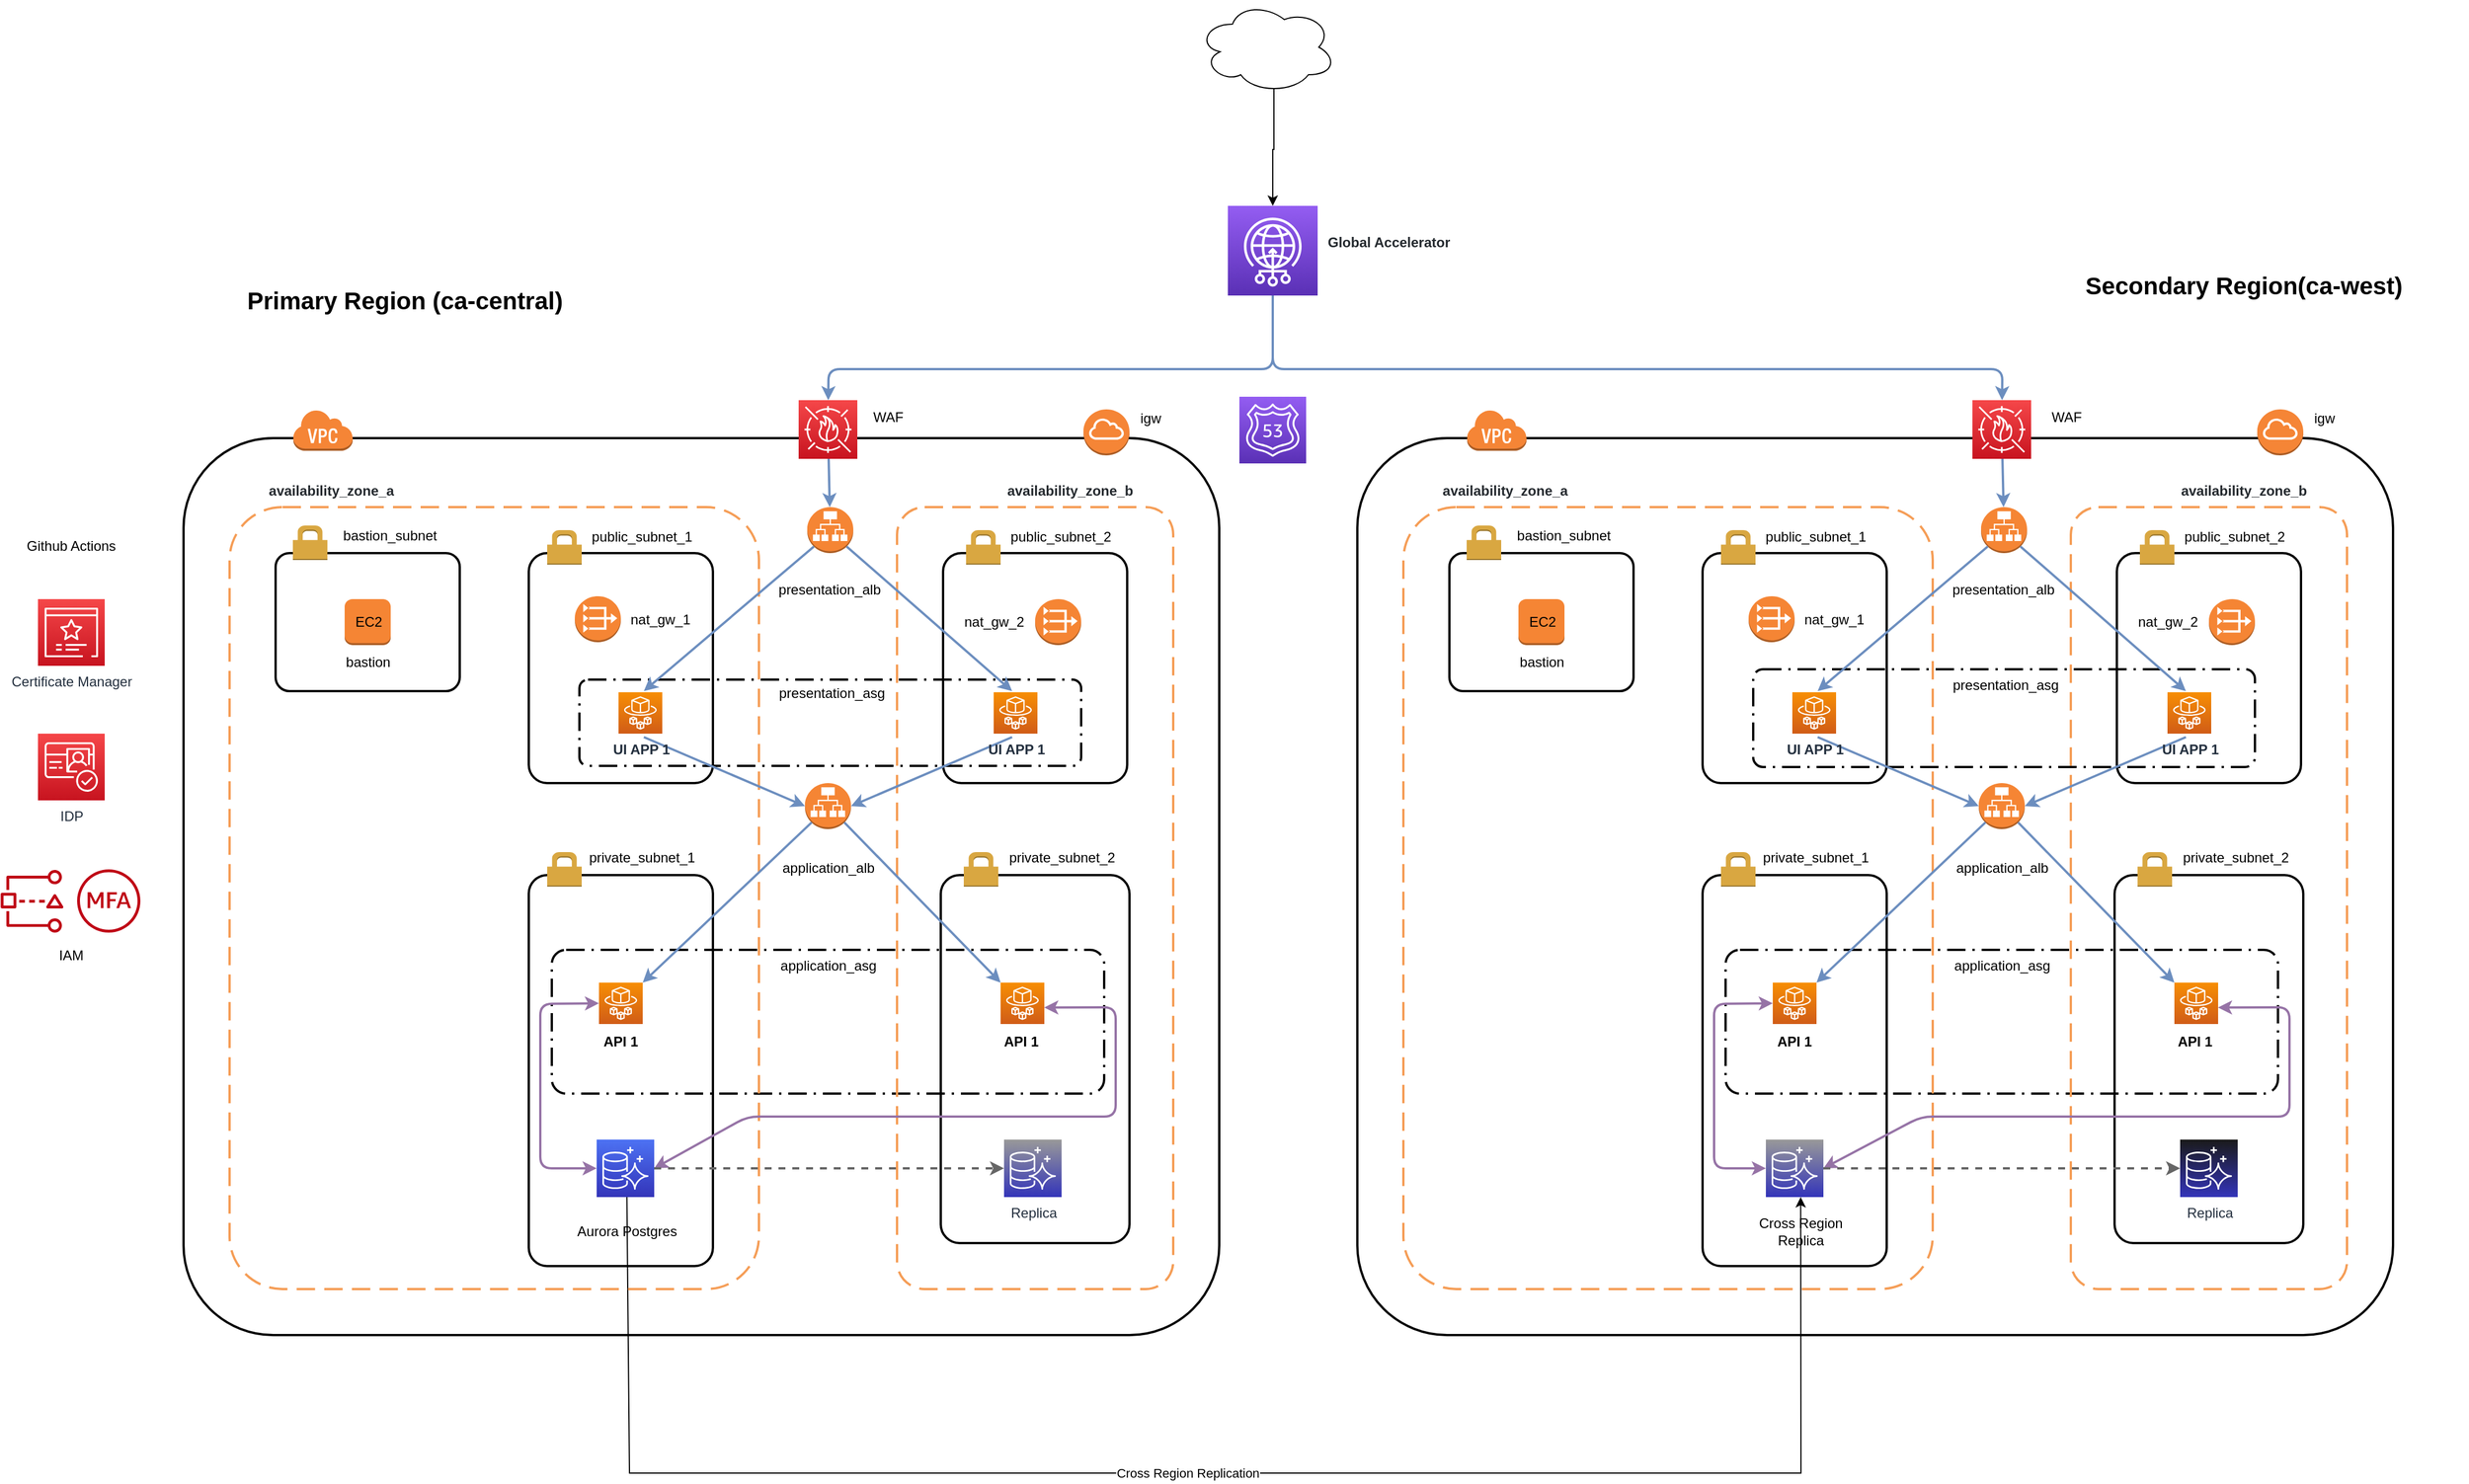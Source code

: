 <mxfile version="21.4.0" type="github">
  <diagram name="Page-1" id="gf-BKuZjwV0Vpxad8Ld4">
    <mxGraphModel dx="1078" dy="1491" grid="1" gridSize="10" guides="1" tooltips="1" connect="1" arrows="1" fold="1" page="1" pageScale="1" pageWidth="1169" pageHeight="827" math="0" shadow="0">
      <root>
        <mxCell id="0" />
        <mxCell id="1" parent="0" />
        <mxCell id="UGLuprviDHtJ66Gd5Cty-61" value="" style="endArrow=classic;html=1;rounded=0;exitX=0.5;exitY=1;exitDx=0;exitDy=0;entryX=0.5;entryY=1;entryDx=0;entryDy=0;entryPerimeter=0;exitPerimeter=0;" parent="1" edge="1">
          <mxGeometry width="50" height="50" relative="1" as="geometry">
            <mxPoint x="677.75" y="1000" as="sourcePoint" />
            <mxPoint x="1697.75" y="1000" as="targetPoint" />
            <Array as="points">
              <mxPoint x="680" y="1240" />
              <mxPoint x="1698" y="1240" />
            </Array>
          </mxGeometry>
        </mxCell>
        <mxCell id="UGLuprviDHtJ66Gd5Cty-63" value="Cross Region Replication" style="edgeLabel;html=1;align=center;verticalAlign=middle;resizable=0;points=[];" parent="UGLuprviDHtJ66Gd5Cty-61" vertex="1" connectable="0">
          <mxGeometry x="-0.032" relative="1" as="geometry">
            <mxPoint as="offset" />
          </mxGeometry>
        </mxCell>
        <mxCell id="ibBu3tWBld4mr-qCmF8P-2" value="" style="rounded=1;arcSize=10;dashed=0;fillColor=none;gradientColor=none;strokeWidth=2;" parent="1" vertex="1">
          <mxGeometry x="292.5" y="340" width="900" height="780" as="geometry" />
        </mxCell>
        <mxCell id="ibBu3tWBld4mr-qCmF8P-3" value="" style="rounded=1;arcSize=10;dashed=1;fillColor=none;gradientColor=none;dashPattern=8 3 1 3;strokeWidth=2;" parent="1" vertex="1">
          <mxGeometry x="612.5" y="785" width="480" height="125" as="geometry" />
        </mxCell>
        <mxCell id="ibBu3tWBld4mr-qCmF8P-4" value="" style="rounded=1;arcSize=10;dashed=1;fillColor=none;gradientColor=none;dashPattern=8 3 1 3;strokeWidth=2;" parent="1" vertex="1">
          <mxGeometry x="636.5" y="550" width="436" height="75" as="geometry" />
        </mxCell>
        <mxCell id="ibBu3tWBld4mr-qCmF8P-5" value="" style="rounded=1;arcSize=10;dashed=1;strokeColor=#F59D56;fillColor=none;gradientColor=none;dashPattern=8 4;strokeWidth=2;" parent="1" vertex="1">
          <mxGeometry x="332.5" y="400" width="460" height="680" as="geometry" />
        </mxCell>
        <mxCell id="ibBu3tWBld4mr-qCmF8P-6" value="" style="rounded=1;arcSize=10;dashed=0;fillColor=none;gradientColor=none;strokeWidth=2;" parent="1" vertex="1">
          <mxGeometry x="592.5" y="440" width="160" height="200" as="geometry" />
        </mxCell>
        <mxCell id="ibBu3tWBld4mr-qCmF8P-7" value="" style="outlineConnect=0;dashed=0;verticalLabelPosition=bottom;verticalAlign=top;align=center;html=1;shape=mxgraph.aws3.internet_gateway;fillColor=#F58536;gradientColor=none;" parent="1" vertex="1">
          <mxGeometry x="1074.5" y="315" width="40" height="40" as="geometry" />
        </mxCell>
        <mxCell id="ibBu3tWBld4mr-qCmF8P-8" value="" style="outlineConnect=0;dashed=0;verticalLabelPosition=bottom;verticalAlign=top;align=center;html=1;shape=mxgraph.aws3.vpc_nat_gateway;fillColor=#F58534;gradientColor=none;" parent="1" vertex="1">
          <mxGeometry x="632.5" y="477.5" width="40" height="40" as="geometry" />
        </mxCell>
        <mxCell id="ibBu3tWBld4mr-qCmF8P-9" value="" style="dashed=0;html=1;shape=mxgraph.aws3.virtual_private_cloud;fillColor=#F58536;gradientColor=none;dashed=0;" parent="1" vertex="1">
          <mxGeometry x="387.5" y="315" width="52" height="36" as="geometry" />
        </mxCell>
        <mxCell id="ibBu3tWBld4mr-qCmF8P-10" value="" style="rounded=1;arcSize=10;dashed=1;strokeColor=#F59D56;fillColor=none;gradientColor=none;dashPattern=8 4;strokeWidth=2;" parent="1" vertex="1">
          <mxGeometry x="912.5" y="400" width="240" height="680" as="geometry" />
        </mxCell>
        <mxCell id="ibBu3tWBld4mr-qCmF8P-11" value="" style="dashed=0;html=1;shape=mxgraph.aws3.permissions;fillColor=#D9A741;gradientColor=none;dashed=0;" parent="1" vertex="1">
          <mxGeometry x="608.5" y="420" width="30" height="30" as="geometry" />
        </mxCell>
        <mxCell id="ibBu3tWBld4mr-qCmF8P-12" value="" style="rounded=1;arcSize=10;dashed=0;fillColor=none;gradientColor=none;strokeWidth=2;" parent="1" vertex="1">
          <mxGeometry x="952.5" y="440" width="160" height="200" as="geometry" />
        </mxCell>
        <mxCell id="ibBu3tWBld4mr-qCmF8P-13" value="" style="dashed=0;html=1;shape=mxgraph.aws3.permissions;fillColor=#D9A741;gradientColor=none;dashed=0;" parent="1" vertex="1">
          <mxGeometry x="972.5" y="420" width="30" height="30" as="geometry" />
        </mxCell>
        <mxCell id="ibBu3tWBld4mr-qCmF8P-14" value="" style="rounded=1;arcSize=10;dashed=0;fillColor=none;gradientColor=none;strokeWidth=2;" parent="1" vertex="1">
          <mxGeometry x="592.5" y="720" width="160" height="340" as="geometry" />
        </mxCell>
        <mxCell id="ibBu3tWBld4mr-qCmF8P-15" value="" style="dashed=0;html=1;shape=mxgraph.aws3.permissions;fillColor=#D9A741;gradientColor=none;dashed=0;" parent="1" vertex="1">
          <mxGeometry x="608.5" y="700" width="30" height="30" as="geometry" />
        </mxCell>
        <mxCell id="ibBu3tWBld4mr-qCmF8P-16" value="" style="rounded=1;arcSize=10;dashed=0;fillColor=none;gradientColor=none;strokeWidth=2;" parent="1" vertex="1">
          <mxGeometry x="950.5" y="720" width="164" height="320" as="geometry" />
        </mxCell>
        <mxCell id="ibBu3tWBld4mr-qCmF8P-17" value="" style="dashed=0;html=1;shape=mxgraph.aws3.permissions;fillColor=#D9A741;gradientColor=none;dashed=0;" parent="1" vertex="1">
          <mxGeometry x="970.5" y="700" width="30" height="30" as="geometry" />
        </mxCell>
        <mxCell id="ibBu3tWBld4mr-qCmF8P-18" value="" style="outlineConnect=0;dashed=0;verticalLabelPosition=bottom;verticalAlign=top;align=center;html=1;shape=mxgraph.aws3.vpc_nat_gateway;fillColor=#F58534;gradientColor=none;" parent="1" vertex="1">
          <mxGeometry x="1032.5" y="480" width="40" height="40" as="geometry" />
        </mxCell>
        <mxCell id="ibBu3tWBld4mr-qCmF8P-21" value="" style="outlineConnect=0;dashed=0;verticalLabelPosition=bottom;verticalAlign=top;align=center;html=1;shape=mxgraph.aws3.application_load_balancer;fillColor=#F58534;gradientColor=none;" parent="1" vertex="1">
          <mxGeometry x="834.5" y="400" width="40" height="40" as="geometry" />
        </mxCell>
        <mxCell id="ibBu3tWBld4mr-qCmF8P-22" value="" style="outlineConnect=0;dashed=0;verticalLabelPosition=bottom;verticalAlign=top;align=center;html=1;shape=mxgraph.aws3.application_load_balancer;fillColor=#F58534;gradientColor=none;" parent="1" vertex="1">
          <mxGeometry x="832.5" y="640" width="40" height="40" as="geometry" />
        </mxCell>
        <mxCell id="ibBu3tWBld4mr-qCmF8P-23" value="" style="endArrow=classic;html=1;exitX=0.145;exitY=0.855;exitDx=0;exitDy=0;exitPerimeter=0;entryX=0.5;entryY=0;entryDx=0;entryDy=0;entryPerimeter=0;strokeWidth=2;fillColor=#dae8fc;strokeColor=#6c8ebf;" parent="1" source="ibBu3tWBld4mr-qCmF8P-21" edge="1">
          <mxGeometry width="50" height="50" relative="1" as="geometry">
            <mxPoint x="832.5" y="500" as="sourcePoint" />
            <mxPoint x="692.5" y="560" as="targetPoint" />
          </mxGeometry>
        </mxCell>
        <mxCell id="ibBu3tWBld4mr-qCmF8P-24" value="" style="endArrow=classic;html=1;exitX=0.855;exitY=0.855;exitDx=0;exitDy=0;exitPerimeter=0;entryX=0.5;entryY=0;entryDx=0;entryDy=0;entryPerimeter=0;strokeWidth=2;fillColor=#dae8fc;strokeColor=#6c8ebf;" parent="1" source="ibBu3tWBld4mr-qCmF8P-21" edge="1">
          <mxGeometry width="50" height="50" relative="1" as="geometry">
            <mxPoint x="822.5" y="530" as="sourcePoint" />
            <mxPoint x="1012.5" y="560" as="targetPoint" />
          </mxGeometry>
        </mxCell>
        <mxCell id="ibBu3tWBld4mr-qCmF8P-25" value="" style="endArrow=classic;html=1;exitX=0.145;exitY=0.855;exitDx=0;exitDy=0;exitPerimeter=0;entryX=1;entryY=0;entryDx=0;entryDy=0;strokeWidth=2;fillColor=#dae8fc;strokeColor=#6c8ebf;entryPerimeter=0;" parent="1" source="ibBu3tWBld4mr-qCmF8P-22" target="ibBu3tWBld4mr-qCmF8P-66" edge="1">
          <mxGeometry width="50" height="50" relative="1" as="geometry">
            <mxPoint x="522.5" y="1110" as="sourcePoint" />
            <mxPoint x="681.5" y="822" as="targetPoint" />
          </mxGeometry>
        </mxCell>
        <mxCell id="ibBu3tWBld4mr-qCmF8P-26" value="" style="endArrow=classic;html=1;exitX=0.855;exitY=0.855;exitDx=0;exitDy=0;exitPerimeter=0;entryX=0;entryY=0;entryDx=0;entryDy=0;entryPerimeter=0;strokeWidth=2;fillColor=#dae8fc;strokeColor=#6c8ebf;" parent="1" source="ibBu3tWBld4mr-qCmF8P-22" target="ibBu3tWBld4mr-qCmF8P-69" edge="1">
          <mxGeometry width="50" height="50" relative="1" as="geometry">
            <mxPoint x="822.5" y="760" as="sourcePoint" />
            <mxPoint x="1020.5" y="824.5" as="targetPoint" />
          </mxGeometry>
        </mxCell>
        <mxCell id="ibBu3tWBld4mr-qCmF8P-27" value="" style="endArrow=classic;html=1;strokeWidth=2;fillColor=#dae8fc;strokeColor=#6c8ebf;" parent="1" source="NAflZjk8BzPBNZpsXSza-2" target="ibBu3tWBld4mr-qCmF8P-21" edge="1">
          <mxGeometry width="50" height="50" relative="1" as="geometry">
            <mxPoint x="854.5" y="310" as="sourcePoint" />
            <mxPoint x="572.5" y="1060" as="targetPoint" />
          </mxGeometry>
        </mxCell>
        <mxCell id="A2ULi18Q9b9GqN2XgIJL-15" style="edgeStyle=orthogonalEdgeStyle;rounded=0;orthogonalLoop=1;jettySize=auto;html=1;exitX=0.55;exitY=0.95;exitDx=0;exitDy=0;exitPerimeter=0;entryX=0.5;entryY=0;entryDx=0;entryDy=0;entryPerimeter=0;" parent="1" source="ibBu3tWBld4mr-qCmF8P-28" target="A2ULi18Q9b9GqN2XgIJL-12" edge="1">
          <mxGeometry relative="1" as="geometry" />
        </mxCell>
        <mxCell id="ibBu3tWBld4mr-qCmF8P-28" value="" style="ellipse;shape=cloud;whiteSpace=wrap;html=1;" parent="1" vertex="1">
          <mxGeometry x="1174" y="-40" width="120" height="80" as="geometry" />
        </mxCell>
        <mxCell id="ibBu3tWBld4mr-qCmF8P-29" value="" style="endArrow=classic;html=1;strokeWidth=2;exitX=0.5;exitY=1;exitDx=0;exitDy=0;exitPerimeter=0;entryX=0;entryY=0.5;entryDx=0;entryDy=0;entryPerimeter=0;fillColor=#dae8fc;strokeColor=#6c8ebf;" parent="1" target="ibBu3tWBld4mr-qCmF8P-22" edge="1">
          <mxGeometry width="50" height="50" relative="1" as="geometry">
            <mxPoint x="692.5" y="600" as="sourcePoint" />
            <mxPoint x="692.5" y="650" as="targetPoint" />
          </mxGeometry>
        </mxCell>
        <mxCell id="ibBu3tWBld4mr-qCmF8P-30" value="" style="endArrow=classic;html=1;strokeWidth=2;exitX=0.5;exitY=1;exitDx=0;exitDy=0;exitPerimeter=0;entryX=1;entryY=0.5;entryDx=0;entryDy=0;entryPerimeter=0;fillColor=#dae8fc;strokeColor=#6c8ebf;" parent="1" target="ibBu3tWBld4mr-qCmF8P-22" edge="1">
          <mxGeometry width="50" height="50" relative="1" as="geometry">
            <mxPoint x="1012.5" y="600" as="sourcePoint" />
            <mxPoint x="1002.5" y="650" as="targetPoint" />
          </mxGeometry>
        </mxCell>
        <mxCell id="ibBu3tWBld4mr-qCmF8P-31" value="" style="endArrow=classic;startArrow=classic;html=1;strokeWidth=2;fillColor=#e1d5e7;strokeColor=#9673a6;entryX=0;entryY=0.5;entryDx=0;entryDy=0;entryPerimeter=0;exitX=0;exitY=0.5;exitDx=0;exitDy=0;exitPerimeter=0;" parent="1" source="A2ULi18Q9b9GqN2XgIJL-1" target="ibBu3tWBld4mr-qCmF8P-66" edge="1">
          <mxGeometry width="50" height="50" relative="1" as="geometry">
            <mxPoint x="656" y="975.249" as="sourcePoint" />
            <mxPoint x="654.5" y="832" as="targetPoint" />
            <Array as="points">
              <mxPoint x="602.5" y="975" />
              <mxPoint x="602.5" y="832" />
            </Array>
          </mxGeometry>
        </mxCell>
        <mxCell id="ibBu3tWBld4mr-qCmF8P-32" value="" style="endArrow=classic;startArrow=classic;html=1;strokeWidth=2;fillColor=#e1d5e7;strokeColor=#9673a6;exitX=1;exitY=0.5;exitDx=0;exitDy=0;exitPerimeter=0;entryX=0.997;entryY=0.601;entryDx=0;entryDy=0;entryPerimeter=0;" parent="1" target="ibBu3tWBld4mr-qCmF8P-69" edge="1" source="A2ULi18Q9b9GqN2XgIJL-1">
          <mxGeometry width="50" height="50" relative="1" as="geometry">
            <mxPoint x="728.5" y="960.22" as="sourcePoint" />
            <mxPoint x="1047.5" y="834.5" as="targetPoint" />
            <Array as="points">
              <mxPoint x="782.5" y="930" />
              <mxPoint x="1102.5" y="930" />
              <mxPoint x="1102.5" y="835" />
            </Array>
          </mxGeometry>
        </mxCell>
        <mxCell id="ibBu3tWBld4mr-qCmF8P-33" value="" style="endArrow=classic;startArrow=none;html=1;strokeWidth=2;dashed=1;fillColor=#f5f5f5;strokeColor=#666666;entryX=0;entryY=0.5;entryDx=0;entryDy=0;entryPerimeter=0;endFill=1;startFill=0;exitX=1;exitY=0.5;exitDx=0;exitDy=0;exitPerimeter=0;" parent="1" source="A2ULi18Q9b9GqN2XgIJL-1" target="A2ULi18Q9b9GqN2XgIJL-3" edge="1">
          <mxGeometry width="50" height="50" relative="1" as="geometry">
            <mxPoint x="699.5" y="975.35" as="sourcePoint" />
            <mxPoint x="999" y="975.35" as="targetPoint" />
          </mxGeometry>
        </mxCell>
        <mxCell id="ibBu3tWBld4mr-qCmF8P-34" value="public_subnet_1" style="text;html=1;strokeColor=none;fillColor=none;align=center;verticalAlign=middle;whiteSpace=wrap;rounded=0;" parent="1" vertex="1">
          <mxGeometry x="670.5" y="416" width="40" height="20" as="geometry" />
        </mxCell>
        <mxCell id="ibBu3tWBld4mr-qCmF8P-35" value="public_subnet_2" style="text;html=1;strokeColor=none;fillColor=none;align=center;verticalAlign=middle;whiteSpace=wrap;rounded=0;" parent="1" vertex="1">
          <mxGeometry x="1034.5" y="416" width="40" height="20" as="geometry" />
        </mxCell>
        <mxCell id="ibBu3tWBld4mr-qCmF8P-36" value="private_subnet_1" style="text;html=1;strokeColor=none;fillColor=none;align=center;verticalAlign=middle;whiteSpace=wrap;rounded=0;" parent="1" vertex="1">
          <mxGeometry x="670.5" y="695" width="40" height="20" as="geometry" />
        </mxCell>
        <mxCell id="ibBu3tWBld4mr-qCmF8P-37" value="private_subnet_2" style="text;html=1;strokeColor=none;fillColor=none;align=center;verticalAlign=middle;whiteSpace=wrap;rounded=0;" parent="1" vertex="1">
          <mxGeometry x="1035.5" y="695" width="40" height="20" as="geometry" />
        </mxCell>
        <mxCell id="ibBu3tWBld4mr-qCmF8P-38" value="" style="rounded=1;arcSize=10;dashed=0;fillColor=none;gradientColor=none;strokeWidth=2;" parent="1" vertex="1">
          <mxGeometry x="372.5" y="440" width="160" height="120" as="geometry" />
        </mxCell>
        <mxCell id="ibBu3tWBld4mr-qCmF8P-39" value="" style="dashed=0;html=1;shape=mxgraph.aws3.permissions;fillColor=#D9A741;gradientColor=none;dashed=0;" parent="1" vertex="1">
          <mxGeometry x="387.5" y="416" width="30" height="30" as="geometry" />
        </mxCell>
        <mxCell id="ibBu3tWBld4mr-qCmF8P-40" value="bastion_subnet" style="text;html=1;strokeColor=none;fillColor=none;align=center;verticalAlign=middle;whiteSpace=wrap;rounded=0;" parent="1" vertex="1">
          <mxGeometry x="451.5" y="415" width="40" height="20" as="geometry" />
        </mxCell>
        <mxCell id="ibBu3tWBld4mr-qCmF8P-41" value="EC2" style="outlineConnect=0;dashed=0;verticalLabelPosition=middle;verticalAlign=middle;align=center;html=1;shape=mxgraph.aws3.instance;fillColor=#F58534;gradientColor=none;labelPosition=center;" parent="1" vertex="1">
          <mxGeometry x="432.5" y="480" width="40" height="40" as="geometry" />
        </mxCell>
        <mxCell id="ibBu3tWBld4mr-qCmF8P-42" value="igw" style="text;html=1;strokeColor=none;fillColor=none;align=center;verticalAlign=middle;whiteSpace=wrap;rounded=0;" parent="1" vertex="1">
          <mxGeometry x="1112.5" y="313" width="40" height="20" as="geometry" />
        </mxCell>
        <mxCell id="ibBu3tWBld4mr-qCmF8P-43" value="nat_gw_1" style="text;html=1;strokeColor=none;fillColor=none;align=center;verticalAlign=middle;whiteSpace=wrap;rounded=0;" parent="1" vertex="1">
          <mxGeometry x="686.5" y="487.5" width="40" height="20" as="geometry" />
        </mxCell>
        <mxCell id="ibBu3tWBld4mr-qCmF8P-44" value="nat_gw_2" style="text;html=1;strokeColor=none;fillColor=none;align=center;verticalAlign=middle;whiteSpace=wrap;rounded=0;" parent="1" vertex="1">
          <mxGeometry x="976.5" y="490" width="40" height="20" as="geometry" />
        </mxCell>
        <mxCell id="ibBu3tWBld4mr-qCmF8P-45" value="presentation_asg" style="text;html=1;strokeColor=none;fillColor=none;align=center;verticalAlign=middle;whiteSpace=wrap;rounded=0;" parent="1" vertex="1">
          <mxGeometry x="835.5" y="552" width="40" height="20" as="geometry" />
        </mxCell>
        <mxCell id="ibBu3tWBld4mr-qCmF8P-46" value="application_asg" style="text;html=1;strokeColor=none;fillColor=none;align=center;verticalAlign=middle;whiteSpace=wrap;rounded=0;" parent="1" vertex="1">
          <mxGeometry x="832.5" y="789" width="40" height="20" as="geometry" />
        </mxCell>
        <mxCell id="ibBu3tWBld4mr-qCmF8P-47" value="presentation_alb" style="text;html=1;strokeColor=none;fillColor=none;align=center;verticalAlign=middle;whiteSpace=wrap;rounded=0;" parent="1" vertex="1">
          <mxGeometry x="833.5" y="462" width="40" height="20" as="geometry" />
        </mxCell>
        <mxCell id="ibBu3tWBld4mr-qCmF8P-48" value="application_alb" style="text;html=1;" parent="1" vertex="1">
          <mxGeometry x="810.5" y="700" width="110" height="30" as="geometry" />
        </mxCell>
        <mxCell id="ibBu3tWBld4mr-qCmF8P-49" value="&lt;span style=&quot;color: rgb(36 , 41 , 46) ; font-family: , &amp;quot;consolas&amp;quot; , &amp;quot;liberation mono&amp;quot; , &amp;quot;menlo&amp;quot; , monospace ; white-space: pre ; background-color: rgb(255 , 255 , 255)&quot;&gt;&lt;b&gt;availability_zone_a&lt;/b&gt;&lt;/span&gt;" style="text;html=1;strokeColor=none;fillColor=none;align=center;verticalAlign=middle;whiteSpace=wrap;rounded=0;" parent="1" vertex="1">
          <mxGeometry x="400.5" y="376" width="40" height="20" as="geometry" />
        </mxCell>
        <mxCell id="ibBu3tWBld4mr-qCmF8P-50" value="&lt;span style=&quot;color: rgb(36 , 41 , 46) ; font-family: , &amp;quot;consolas&amp;quot; , &amp;quot;liberation mono&amp;quot; , &amp;quot;menlo&amp;quot; , monospace ; white-space: pre ; background-color: rgb(255 , 255 , 255)&quot;&gt;&lt;b&gt;availability_zone_b&lt;/b&gt;&lt;/span&gt;" style="text;html=1;strokeColor=none;fillColor=none;align=center;verticalAlign=middle;whiteSpace=wrap;rounded=0;" parent="1" vertex="1">
          <mxGeometry x="1042.5" y="376" width="40" height="20" as="geometry" />
        </mxCell>
        <mxCell id="ibBu3tWBld4mr-qCmF8P-51" value="Aurora Postgres" style="text;html=1;strokeColor=none;fillColor=none;align=center;verticalAlign=middle;whiteSpace=wrap;rounded=0;" parent="1" vertex="1">
          <mxGeometry x="632.75" y="1020" width="90" height="20" as="geometry" />
        </mxCell>
        <mxCell id="ibBu3tWBld4mr-qCmF8P-55" value="&lt;b&gt;API 1&lt;/b&gt;" style="text;html=1;strokeColor=none;fillColor=none;align=center;verticalAlign=middle;whiteSpace=wrap;rounded=0;" parent="1" vertex="1">
          <mxGeometry x="649.25" y="860" width="46.5" height="9" as="geometry" />
        </mxCell>
        <mxCell id="ibBu3tWBld4mr-qCmF8P-59" value="Primary Region (ca-central)" style="text;html=1;strokeColor=none;fillColor=none;align=center;verticalAlign=middle;whiteSpace=wrap;rounded=0;fontStyle=1;fontSize=21;" parent="1" vertex="1">
          <mxGeometry x="290" y="210" width="390" height="20" as="geometry" />
        </mxCell>
        <mxCell id="ibBu3tWBld4mr-qCmF8P-65" value="bastion" style="text;html=1;strokeColor=none;fillColor=none;align=center;verticalAlign=middle;whiteSpace=wrap;rounded=0;fontSize=12;" parent="1" vertex="1">
          <mxGeometry x="432.5" y="525" width="40" height="20" as="geometry" />
        </mxCell>
        <mxCell id="ibBu3tWBld4mr-qCmF8P-66" value="" style="sketch=0;points=[[0,0,0],[0.25,0,0],[0.5,0,0],[0.75,0,0],[1,0,0],[0,1,0],[0.25,1,0],[0.5,1,0],[0.75,1,0],[1,1,0],[0,0.25,0],[0,0.5,0],[0,0.75,0],[1,0.25,0],[1,0.5,0],[1,0.75,0]];outlineConnect=0;fontColor=#232F3E;gradientColor=#F78E04;gradientDirection=north;fillColor=#D05C17;strokeColor=#ffffff;dashed=0;verticalLabelPosition=bottom;verticalAlign=top;align=center;html=1;fontSize=12;fontStyle=0;aspect=fixed;shape=mxgraph.aws4.resourceIcon;resIcon=mxgraph.aws4.fargate;" parent="1" vertex="1">
          <mxGeometry x="653.5" y="813.5" width="38" height="36" as="geometry" />
        </mxCell>
        <mxCell id="ibBu3tWBld4mr-qCmF8P-69" value="" style="sketch=0;points=[[0,0,0],[0.25,0,0],[0.5,0,0],[0.75,0,0],[1,0,0],[0,1,0],[0.25,1,0],[0.5,1,0],[0.75,1,0],[1,1,0],[0,0.25,0],[0,0.5,0],[0,0.75,0],[1,0.25,0],[1,0.5,0],[1,0.75,0]];outlineConnect=0;fontColor=#232F3E;gradientColor=#F78E04;gradientDirection=north;fillColor=#D05C17;strokeColor=#ffffff;dashed=0;verticalLabelPosition=bottom;verticalAlign=top;align=center;html=1;fontSize=12;fontStyle=0;aspect=fixed;shape=mxgraph.aws4.resourceIcon;resIcon=mxgraph.aws4.fargate;" parent="1" vertex="1">
          <mxGeometry x="1002.5" y="813.5" width="38" height="36" as="geometry" />
        </mxCell>
        <mxCell id="ibBu3tWBld4mr-qCmF8P-70" value="&lt;b&gt;API 1&lt;/b&gt;" style="text;html=1;strokeColor=none;fillColor=none;align=center;verticalAlign=middle;whiteSpace=wrap;rounded=0;" parent="1" vertex="1">
          <mxGeometry x="997.25" y="860" width="46.5" height="9" as="geometry" />
        </mxCell>
        <mxCell id="ibBu3tWBld4mr-qCmF8P-78" value="&lt;b&gt;UI APP 1&lt;/b&gt;" style="sketch=0;points=[[0,0,0],[0.25,0,0],[0.5,0,0],[0.75,0,0],[1,0,0],[0,1,0],[0.25,1,0],[0.5,1,0],[0.75,1,0],[1,1,0],[0,0.25,0],[0,0.5,0],[0,0.75,0],[1,0.25,0],[1,0.5,0],[1,0.75,0]];outlineConnect=0;fontColor=#232F3E;gradientColor=#F78E04;gradientDirection=north;fillColor=#D05C17;strokeColor=#ffffff;dashed=0;verticalLabelPosition=bottom;verticalAlign=top;align=center;html=1;fontSize=12;fontStyle=0;aspect=fixed;shape=mxgraph.aws4.resourceIcon;resIcon=mxgraph.aws4.fargate;" parent="1" vertex="1">
          <mxGeometry x="996.5" y="561" width="38" height="36" as="geometry" />
        </mxCell>
        <mxCell id="ibBu3tWBld4mr-qCmF8P-79" value="" style="sketch=0;points=[[0,0,0],[0.25,0,0],[0.5,0,0],[0.75,0,0],[1,0,0],[0,1,0],[0.25,1,0],[0.5,1,0],[0.75,1,0],[1,1,0],[0,0.25,0],[0,0.5,0],[0,0.75,0],[1,0.25,0],[1,0.5,0],[1,0.75,0]];outlineConnect=0;fontColor=#232F3E;gradientColor=#945DF2;gradientDirection=north;fillColor=#5A30B5;strokeColor=#ffffff;dashed=0;verticalLabelPosition=bottom;verticalAlign=top;align=center;html=1;fontSize=12;fontStyle=0;aspect=fixed;shape=mxgraph.aws4.resourceIcon;resIcon=mxgraph.aws4.route_53;" parent="1" vertex="1">
          <mxGeometry x="1210" y="304" width="58" height="58" as="geometry" />
        </mxCell>
        <mxCell id="ibBu3tWBld4mr-qCmF8P-80" value="Certificate Manager" style="sketch=0;points=[[0,0,0],[0.25,0,0],[0.5,0,0],[0.75,0,0],[1,0,0],[0,1,0],[0.25,1,0],[0.5,1,0],[0.75,1,0],[1,1,0],[0,0.25,0],[0,0.5,0],[0,0.75,0],[1,0.25,0],[1,0.5,0],[1,0.75,0]];outlineConnect=0;fontColor=#232F3E;gradientColor=#F54749;gradientDirection=north;fillColor=#C7131F;strokeColor=#ffffff;dashed=0;verticalLabelPosition=bottom;verticalAlign=top;align=center;html=1;fontSize=12;fontStyle=0;aspect=fixed;shape=mxgraph.aws4.resourceIcon;resIcon=mxgraph.aws4.certificate_manager_3;" parent="1" vertex="1">
          <mxGeometry x="166" y="480" width="58" height="58" as="geometry" />
        </mxCell>
        <mxCell id="ibBu3tWBld4mr-qCmF8P-81" value="IDP" style="sketch=0;points=[[0,0,0],[0.25,0,0],[0.5,0,0],[0.75,0,0],[1,0,0],[0,1,0],[0.25,1,0],[0.5,1,0],[0.75,1,0],[1,1,0],[0,0.25,0],[0,0.5,0],[0,0.75,0],[1,0.25,0],[1,0.5,0],[1,0.75,0]];outlineConnect=0;fontColor=#232F3E;gradientColor=#F54749;gradientDirection=north;fillColor=#C7131F;strokeColor=#ffffff;dashed=0;verticalLabelPosition=bottom;verticalAlign=top;align=center;html=1;fontSize=12;fontStyle=0;aspect=fixed;shape=mxgraph.aws4.resourceIcon;resIcon=mxgraph.aws4.cognito;" parent="1" vertex="1">
          <mxGeometry x="166" y="597" width="58" height="58" as="geometry" />
        </mxCell>
        <mxCell id="NAflZjk8BzPBNZpsXSza-3" value="" style="endArrow=classic;html=1;strokeWidth=2;fillColor=#dae8fc;strokeColor=#6c8ebf;exitX=0.5;exitY=1;exitDx=0;exitDy=0;exitPerimeter=0;" parent="1" source="A2ULi18Q9b9GqN2XgIJL-12" target="NAflZjk8BzPBNZpsXSza-2" edge="1">
          <mxGeometry width="50" height="50" relative="1" as="geometry">
            <mxPoint x="854.5" y="310" as="sourcePoint" />
            <mxPoint x="855" y="400" as="targetPoint" />
            <Array as="points">
              <mxPoint x="1239" y="280" />
              <mxPoint x="853" y="280" />
            </Array>
          </mxGeometry>
        </mxCell>
        <mxCell id="NAflZjk8BzPBNZpsXSza-2" value="" style="sketch=0;points=[[0,0,0],[0.25,0,0],[0.5,0,0],[0.75,0,0],[1,0,0],[0,1,0],[0.25,1,0],[0.5,1,0],[0.75,1,0],[1,1,0],[0,0.25,0],[0,0.5,0],[0,0.75,0],[1,0.25,0],[1,0.5,0],[1,0.75,0]];outlineConnect=0;fontColor=#232F3E;gradientColor=#F54749;gradientDirection=north;fillColor=#C7131F;strokeColor=#ffffff;dashed=0;verticalLabelPosition=bottom;verticalAlign=top;align=center;html=1;fontSize=12;fontStyle=0;aspect=fixed;shape=mxgraph.aws4.resourceIcon;resIcon=mxgraph.aws4.waf;" parent="1" vertex="1">
          <mxGeometry x="827" y="307" width="51" height="51" as="geometry" />
        </mxCell>
        <mxCell id="NAflZjk8BzPBNZpsXSza-5" value="Github Actions" style="shape=image;verticalLabelPosition=bottom;labelBackgroundColor=default;verticalAlign=top;aspect=fixed;imageAspect=0;image=https://seeklogo.com/images/G/github-actions-logo-031704BDC6-seeklogo.com.png;" parent="1" vertex="1">
          <mxGeometry x="170" y="370" width="50" height="50" as="geometry" />
        </mxCell>
        <mxCell id="UGLuprviDHtJ66Gd5Cty-1" value="" style="rounded=1;arcSize=10;dashed=0;fillColor=none;gradientColor=none;strokeWidth=2;" parent="1" vertex="1">
          <mxGeometry x="1312.5" y="340" width="900" height="780" as="geometry" />
        </mxCell>
        <mxCell id="UGLuprviDHtJ66Gd5Cty-2" value="" style="rounded=1;arcSize=10;dashed=1;fillColor=none;gradientColor=none;dashPattern=8 3 1 3;strokeWidth=2;" parent="1" vertex="1">
          <mxGeometry x="1632.5" y="785" width="480" height="125" as="geometry" />
        </mxCell>
        <mxCell id="UGLuprviDHtJ66Gd5Cty-3" value="" style="rounded=1;arcSize=10;dashed=1;fillColor=none;gradientColor=none;dashPattern=8 3 1 3;strokeWidth=2;" parent="1" vertex="1">
          <mxGeometry x="1656.5" y="541" width="436" height="85" as="geometry" />
        </mxCell>
        <mxCell id="UGLuprviDHtJ66Gd5Cty-4" value="" style="rounded=1;arcSize=10;dashed=1;strokeColor=#F59D56;fillColor=none;gradientColor=none;dashPattern=8 4;strokeWidth=2;" parent="1" vertex="1">
          <mxGeometry x="1352.5" y="400" width="460" height="680" as="geometry" />
        </mxCell>
        <mxCell id="UGLuprviDHtJ66Gd5Cty-5" value="" style="rounded=1;arcSize=10;dashed=0;fillColor=none;gradientColor=none;strokeWidth=2;" parent="1" vertex="1">
          <mxGeometry x="1612.5" y="440" width="160" height="200" as="geometry" />
        </mxCell>
        <mxCell id="UGLuprviDHtJ66Gd5Cty-6" value="" style="outlineConnect=0;dashed=0;verticalLabelPosition=bottom;verticalAlign=top;align=center;html=1;shape=mxgraph.aws3.internet_gateway;fillColor=#F58536;gradientColor=none;" parent="1" vertex="1">
          <mxGeometry x="2094.5" y="315" width="40" height="40" as="geometry" />
        </mxCell>
        <mxCell id="UGLuprviDHtJ66Gd5Cty-7" value="" style="outlineConnect=0;dashed=0;verticalLabelPosition=bottom;verticalAlign=top;align=center;html=1;shape=mxgraph.aws3.vpc_nat_gateway;fillColor=#F58534;gradientColor=none;" parent="1" vertex="1">
          <mxGeometry x="1652.5" y="477.5" width="40" height="40" as="geometry" />
        </mxCell>
        <mxCell id="UGLuprviDHtJ66Gd5Cty-8" value="" style="dashed=0;html=1;shape=mxgraph.aws3.virtual_private_cloud;fillColor=#F58536;gradientColor=none;dashed=0;" parent="1" vertex="1">
          <mxGeometry x="1407.5" y="315" width="52" height="36" as="geometry" />
        </mxCell>
        <mxCell id="UGLuprviDHtJ66Gd5Cty-9" value="" style="rounded=1;arcSize=10;dashed=1;strokeColor=#F59D56;fillColor=none;gradientColor=none;dashPattern=8 4;strokeWidth=2;" parent="1" vertex="1">
          <mxGeometry x="1932.5" y="400" width="240" height="680" as="geometry" />
        </mxCell>
        <mxCell id="UGLuprviDHtJ66Gd5Cty-10" value="" style="dashed=0;html=1;shape=mxgraph.aws3.permissions;fillColor=#D9A741;gradientColor=none;dashed=0;" parent="1" vertex="1">
          <mxGeometry x="1628.5" y="420" width="30" height="30" as="geometry" />
        </mxCell>
        <mxCell id="UGLuprviDHtJ66Gd5Cty-11" value="" style="rounded=1;arcSize=10;dashed=0;fillColor=none;gradientColor=none;strokeWidth=2;" parent="1" vertex="1">
          <mxGeometry x="1972.5" y="440" width="160" height="200" as="geometry" />
        </mxCell>
        <mxCell id="UGLuprviDHtJ66Gd5Cty-12" value="" style="dashed=0;html=1;shape=mxgraph.aws3.permissions;fillColor=#D9A741;gradientColor=none;dashed=0;" parent="1" vertex="1">
          <mxGeometry x="1992.5" y="420" width="30" height="30" as="geometry" />
        </mxCell>
        <mxCell id="UGLuprviDHtJ66Gd5Cty-13" value="" style="rounded=1;arcSize=10;dashed=0;fillColor=none;gradientColor=none;strokeWidth=2;" parent="1" vertex="1">
          <mxGeometry x="1612.5" y="720" width="160" height="340" as="geometry" />
        </mxCell>
        <mxCell id="UGLuprviDHtJ66Gd5Cty-14" value="" style="dashed=0;html=1;shape=mxgraph.aws3.permissions;fillColor=#D9A741;gradientColor=none;dashed=0;" parent="1" vertex="1">
          <mxGeometry x="1628.5" y="700" width="30" height="30" as="geometry" />
        </mxCell>
        <mxCell id="UGLuprviDHtJ66Gd5Cty-15" value="" style="rounded=1;arcSize=10;dashed=0;fillColor=none;gradientColor=none;strokeWidth=2;" parent="1" vertex="1">
          <mxGeometry x="1970.5" y="720" width="164" height="320" as="geometry" />
        </mxCell>
        <mxCell id="UGLuprviDHtJ66Gd5Cty-16" value="" style="dashed=0;html=1;shape=mxgraph.aws3.permissions;fillColor=#D9A741;gradientColor=none;dashed=0;" parent="1" vertex="1">
          <mxGeometry x="1990.5" y="700" width="30" height="30" as="geometry" />
        </mxCell>
        <mxCell id="UGLuprviDHtJ66Gd5Cty-17" value="" style="outlineConnect=0;dashed=0;verticalLabelPosition=bottom;verticalAlign=top;align=center;html=1;shape=mxgraph.aws3.vpc_nat_gateway;fillColor=#F58534;gradientColor=none;" parent="1" vertex="1">
          <mxGeometry x="2052.5" y="480" width="40" height="40" as="geometry" />
        </mxCell>
        <mxCell id="UGLuprviDHtJ66Gd5Cty-18" value="" style="outlineConnect=0;dashed=0;verticalLabelPosition=bottom;verticalAlign=top;align=center;html=1;shape=mxgraph.aws3.application_load_balancer;fillColor=#F58534;gradientColor=none;" parent="1" vertex="1">
          <mxGeometry x="1854.5" y="400" width="40" height="40" as="geometry" />
        </mxCell>
        <mxCell id="UGLuprviDHtJ66Gd5Cty-19" value="" style="outlineConnect=0;dashed=0;verticalLabelPosition=bottom;verticalAlign=top;align=center;html=1;shape=mxgraph.aws3.application_load_balancer;fillColor=#F58534;gradientColor=none;" parent="1" vertex="1">
          <mxGeometry x="1852.5" y="640" width="40" height="40" as="geometry" />
        </mxCell>
        <mxCell id="UGLuprviDHtJ66Gd5Cty-20" value="" style="endArrow=classic;html=1;exitX=0.145;exitY=0.855;exitDx=0;exitDy=0;exitPerimeter=0;entryX=0.5;entryY=0;entryDx=0;entryDy=0;entryPerimeter=0;strokeWidth=2;fillColor=#dae8fc;strokeColor=#6c8ebf;" parent="1" source="UGLuprviDHtJ66Gd5Cty-18" edge="1">
          <mxGeometry width="50" height="50" relative="1" as="geometry">
            <mxPoint x="1852.5" y="500" as="sourcePoint" />
            <mxPoint x="1712.5" y="560" as="targetPoint" />
          </mxGeometry>
        </mxCell>
        <mxCell id="UGLuprviDHtJ66Gd5Cty-21" value="" style="endArrow=classic;html=1;exitX=0.855;exitY=0.855;exitDx=0;exitDy=0;exitPerimeter=0;entryX=0.5;entryY=0;entryDx=0;entryDy=0;entryPerimeter=0;strokeWidth=2;fillColor=#dae8fc;strokeColor=#6c8ebf;" parent="1" source="UGLuprviDHtJ66Gd5Cty-18" edge="1">
          <mxGeometry width="50" height="50" relative="1" as="geometry">
            <mxPoint x="1842.5" y="530" as="sourcePoint" />
            <mxPoint x="2032.5" y="560" as="targetPoint" />
          </mxGeometry>
        </mxCell>
        <mxCell id="UGLuprviDHtJ66Gd5Cty-22" value="" style="endArrow=classic;html=1;exitX=0.145;exitY=0.855;exitDx=0;exitDy=0;exitPerimeter=0;entryX=1;entryY=0;entryDx=0;entryDy=0;strokeWidth=2;fillColor=#dae8fc;strokeColor=#6c8ebf;entryPerimeter=0;" parent="1" source="UGLuprviDHtJ66Gd5Cty-19" target="UGLuprviDHtJ66Gd5Cty-52" edge="1">
          <mxGeometry width="50" height="50" relative="1" as="geometry">
            <mxPoint x="1542.5" y="1110" as="sourcePoint" />
            <mxPoint x="1701.5" y="822" as="targetPoint" />
          </mxGeometry>
        </mxCell>
        <mxCell id="UGLuprviDHtJ66Gd5Cty-23" value="" style="endArrow=classic;html=1;exitX=0.855;exitY=0.855;exitDx=0;exitDy=0;exitPerimeter=0;entryX=0;entryY=0;entryDx=0;entryDy=0;entryPerimeter=0;strokeWidth=2;fillColor=#dae8fc;strokeColor=#6c8ebf;" parent="1" source="UGLuprviDHtJ66Gd5Cty-19" target="UGLuprviDHtJ66Gd5Cty-53" edge="1">
          <mxGeometry width="50" height="50" relative="1" as="geometry">
            <mxPoint x="1842.5" y="760" as="sourcePoint" />
            <mxPoint x="2040.5" y="824.5" as="targetPoint" />
          </mxGeometry>
        </mxCell>
        <mxCell id="UGLuprviDHtJ66Gd5Cty-24" value="" style="endArrow=classic;html=1;strokeWidth=2;fillColor=#dae8fc;strokeColor=#6c8ebf;" parent="1" source="UGLuprviDHtJ66Gd5Cty-60" target="UGLuprviDHtJ66Gd5Cty-18" edge="1">
          <mxGeometry width="50" height="50" relative="1" as="geometry">
            <mxPoint x="1874.5" y="310" as="sourcePoint" />
            <mxPoint x="1592.5" y="1060" as="targetPoint" />
          </mxGeometry>
        </mxCell>
        <mxCell id="UGLuprviDHtJ66Gd5Cty-26" value="" style="endArrow=classic;html=1;strokeWidth=2;exitX=0.5;exitY=1;exitDx=0;exitDy=0;exitPerimeter=0;entryX=0;entryY=0.5;entryDx=0;entryDy=0;entryPerimeter=0;fillColor=#dae8fc;strokeColor=#6c8ebf;" parent="1" target="UGLuprviDHtJ66Gd5Cty-19" edge="1">
          <mxGeometry width="50" height="50" relative="1" as="geometry">
            <mxPoint x="1712.5" y="600" as="sourcePoint" />
            <mxPoint x="1712.5" y="650" as="targetPoint" />
          </mxGeometry>
        </mxCell>
        <mxCell id="UGLuprviDHtJ66Gd5Cty-27" value="" style="endArrow=classic;html=1;strokeWidth=2;exitX=0.5;exitY=1;exitDx=0;exitDy=0;exitPerimeter=0;entryX=1;entryY=0.5;entryDx=0;entryDy=0;entryPerimeter=0;fillColor=#dae8fc;strokeColor=#6c8ebf;" parent="1" target="UGLuprviDHtJ66Gd5Cty-19" edge="1">
          <mxGeometry width="50" height="50" relative="1" as="geometry">
            <mxPoint x="2032.5" y="600" as="sourcePoint" />
            <mxPoint x="2022.5" y="650" as="targetPoint" />
          </mxGeometry>
        </mxCell>
        <mxCell id="UGLuprviDHtJ66Gd5Cty-28" value="" style="endArrow=classic;startArrow=classic;html=1;strokeWidth=2;fillColor=#e1d5e7;strokeColor=#9673a6;entryX=0;entryY=0.5;entryDx=0;entryDy=0;entryPerimeter=0;exitX=0;exitY=0.5;exitDx=0;exitDy=0;exitPerimeter=0;" parent="1" source="A2ULi18Q9b9GqN2XgIJL-9" target="UGLuprviDHtJ66Gd5Cty-52" edge="1">
          <mxGeometry width="50" height="50" relative="1" as="geometry">
            <mxPoint x="1676" y="975.249" as="sourcePoint" />
            <mxPoint x="1674.5" y="832" as="targetPoint" />
            <Array as="points">
              <mxPoint x="1622.5" y="975" />
              <mxPoint x="1622.5" y="832" />
            </Array>
          </mxGeometry>
        </mxCell>
        <mxCell id="UGLuprviDHtJ66Gd5Cty-29" value="" style="endArrow=classic;startArrow=classic;html=1;strokeWidth=2;fillColor=#e1d5e7;strokeColor=#9673a6;exitX=1;exitY=0.5;exitDx=0;exitDy=0;exitPerimeter=0;entryX=0.997;entryY=0.601;entryDx=0;entryDy=0;entryPerimeter=0;" parent="1" target="UGLuprviDHtJ66Gd5Cty-53" edge="1" source="A2ULi18Q9b9GqN2XgIJL-9">
          <mxGeometry width="50" height="50" relative="1" as="geometry">
            <mxPoint x="1748.5" y="960.22" as="sourcePoint" />
            <mxPoint x="2067.5" y="834.5" as="targetPoint" />
            <Array as="points">
              <mxPoint x="1802.5" y="930" />
              <mxPoint x="2122.5" y="930" />
              <mxPoint x="2122.5" y="835" />
            </Array>
          </mxGeometry>
        </mxCell>
        <mxCell id="UGLuprviDHtJ66Gd5Cty-30" value="" style="endArrow=classic;startArrow=none;html=1;strokeWidth=2;dashed=1;fillColor=#f5f5f5;strokeColor=#666666;entryX=0;entryY=0.5;entryDx=0;entryDy=0;entryPerimeter=0;startFill=0;exitX=1;exitY=0.5;exitDx=0;exitDy=0;exitPerimeter=0;" parent="1" source="A2ULi18Q9b9GqN2XgIJL-9" target="A2ULi18Q9b9GqN2XgIJL-10" edge="1">
          <mxGeometry width="50" height="50" relative="1" as="geometry">
            <mxPoint x="1719.5" y="975.35" as="sourcePoint" />
            <mxPoint x="2019" y="975.35" as="targetPoint" />
          </mxGeometry>
        </mxCell>
        <mxCell id="UGLuprviDHtJ66Gd5Cty-31" value="public_subnet_1" style="text;html=1;strokeColor=none;fillColor=none;align=center;verticalAlign=middle;whiteSpace=wrap;rounded=0;" parent="1" vertex="1">
          <mxGeometry x="1690.5" y="416" width="40" height="20" as="geometry" />
        </mxCell>
        <mxCell id="UGLuprviDHtJ66Gd5Cty-32" value="public_subnet_2" style="text;html=1;strokeColor=none;fillColor=none;align=center;verticalAlign=middle;whiteSpace=wrap;rounded=0;" parent="1" vertex="1">
          <mxGeometry x="2054.5" y="416" width="40" height="20" as="geometry" />
        </mxCell>
        <mxCell id="UGLuprviDHtJ66Gd5Cty-33" value="private_subnet_1" style="text;html=1;strokeColor=none;fillColor=none;align=center;verticalAlign=middle;whiteSpace=wrap;rounded=0;" parent="1" vertex="1">
          <mxGeometry x="1690.5" y="695" width="40" height="20" as="geometry" />
        </mxCell>
        <mxCell id="UGLuprviDHtJ66Gd5Cty-34" value="private_subnet_2" style="text;html=1;strokeColor=none;fillColor=none;align=center;verticalAlign=middle;whiteSpace=wrap;rounded=0;" parent="1" vertex="1">
          <mxGeometry x="2055.5" y="695" width="40" height="20" as="geometry" />
        </mxCell>
        <mxCell id="UGLuprviDHtJ66Gd5Cty-35" value="" style="rounded=1;arcSize=10;dashed=0;fillColor=none;gradientColor=none;strokeWidth=2;" parent="1" vertex="1">
          <mxGeometry x="1392.5" y="440" width="160" height="120" as="geometry" />
        </mxCell>
        <mxCell id="UGLuprviDHtJ66Gd5Cty-36" value="" style="dashed=0;html=1;shape=mxgraph.aws3.permissions;fillColor=#D9A741;gradientColor=none;dashed=0;" parent="1" vertex="1">
          <mxGeometry x="1407.5" y="416" width="30" height="30" as="geometry" />
        </mxCell>
        <mxCell id="UGLuprviDHtJ66Gd5Cty-37" value="bastion_subnet" style="text;html=1;strokeColor=none;fillColor=none;align=center;verticalAlign=middle;whiteSpace=wrap;rounded=0;" parent="1" vertex="1">
          <mxGeometry x="1471.5" y="415" width="40" height="20" as="geometry" />
        </mxCell>
        <mxCell id="UGLuprviDHtJ66Gd5Cty-38" value="EC2" style="outlineConnect=0;dashed=0;verticalLabelPosition=middle;verticalAlign=middle;align=center;html=1;shape=mxgraph.aws3.instance;fillColor=#F58534;gradientColor=none;labelPosition=center;" parent="1" vertex="1">
          <mxGeometry x="1452.5" y="480" width="40" height="40" as="geometry" />
        </mxCell>
        <mxCell id="UGLuprviDHtJ66Gd5Cty-39" value="igw" style="text;html=1;strokeColor=none;fillColor=none;align=center;verticalAlign=middle;whiteSpace=wrap;rounded=0;" parent="1" vertex="1">
          <mxGeometry x="2132.5" y="313" width="40" height="20" as="geometry" />
        </mxCell>
        <mxCell id="UGLuprviDHtJ66Gd5Cty-40" value="nat_gw_1" style="text;html=1;strokeColor=none;fillColor=none;align=center;verticalAlign=middle;whiteSpace=wrap;rounded=0;" parent="1" vertex="1">
          <mxGeometry x="1706.5" y="487.5" width="40" height="20" as="geometry" />
        </mxCell>
        <mxCell id="UGLuprviDHtJ66Gd5Cty-41" value="nat_gw_2" style="text;html=1;strokeColor=none;fillColor=none;align=center;verticalAlign=middle;whiteSpace=wrap;rounded=0;" parent="1" vertex="1">
          <mxGeometry x="1996.5" y="490" width="40" height="20" as="geometry" />
        </mxCell>
        <mxCell id="UGLuprviDHtJ66Gd5Cty-42" value="presentation_asg" style="text;html=1;strokeColor=none;fillColor=none;align=center;verticalAlign=middle;whiteSpace=wrap;rounded=0;" parent="1" vertex="1">
          <mxGeometry x="1855.5" y="545" width="40" height="20" as="geometry" />
        </mxCell>
        <mxCell id="UGLuprviDHtJ66Gd5Cty-43" value="application_asg" style="text;html=1;strokeColor=none;fillColor=none;align=center;verticalAlign=middle;whiteSpace=wrap;rounded=0;" parent="1" vertex="1">
          <mxGeometry x="1852.5" y="789" width="40" height="20" as="geometry" />
        </mxCell>
        <mxCell id="UGLuprviDHtJ66Gd5Cty-44" value="presentation_alb" style="text;html=1;strokeColor=none;fillColor=none;align=center;verticalAlign=middle;whiteSpace=wrap;rounded=0;" parent="1" vertex="1">
          <mxGeometry x="1853.5" y="462" width="40" height="20" as="geometry" />
        </mxCell>
        <mxCell id="UGLuprviDHtJ66Gd5Cty-45" value="application_alb" style="text;html=1;" parent="1" vertex="1">
          <mxGeometry x="1830.5" y="700" width="110" height="30" as="geometry" />
        </mxCell>
        <mxCell id="UGLuprviDHtJ66Gd5Cty-46" value="&lt;span style=&quot;color: rgb(36 , 41 , 46) ; font-family: , &amp;quot;consolas&amp;quot; , &amp;quot;liberation mono&amp;quot; , &amp;quot;menlo&amp;quot; , monospace ; white-space: pre ; background-color: rgb(255 , 255 , 255)&quot;&gt;&lt;b&gt;availability_zone_a&lt;/b&gt;&lt;/span&gt;" style="text;html=1;strokeColor=none;fillColor=none;align=center;verticalAlign=middle;whiteSpace=wrap;rounded=0;" parent="1" vertex="1">
          <mxGeometry x="1420.5" y="376" width="40" height="20" as="geometry" />
        </mxCell>
        <mxCell id="UGLuprviDHtJ66Gd5Cty-47" value="&lt;span style=&quot;color: rgb(36 , 41 , 46) ; font-family: , &amp;quot;consolas&amp;quot; , &amp;quot;liberation mono&amp;quot; , &amp;quot;menlo&amp;quot; , monospace ; white-space: pre ; background-color: rgb(255 , 255 , 255)&quot;&gt;&lt;b&gt;availability_zone_b&lt;/b&gt;&lt;/span&gt;" style="text;html=1;strokeColor=none;fillColor=none;align=center;verticalAlign=middle;whiteSpace=wrap;rounded=0;" parent="1" vertex="1">
          <mxGeometry x="2062.5" y="376" width="40" height="20" as="geometry" />
        </mxCell>
        <mxCell id="UGLuprviDHtJ66Gd5Cty-49" value="&lt;b style=&quot;border-color: var(--border-color);&quot;&gt;API 1&lt;/b&gt;" style="text;html=1;strokeColor=none;fillColor=none;align=center;verticalAlign=middle;whiteSpace=wrap;rounded=0;" parent="1" vertex="1">
          <mxGeometry x="1669.25" y="860" width="46.5" height="9" as="geometry" />
        </mxCell>
        <mxCell id="UGLuprviDHtJ66Gd5Cty-50" value="Secondary Region(ca-west)" style="text;html=1;strokeColor=none;fillColor=none;align=center;verticalAlign=middle;whiteSpace=wrap;rounded=0;fontStyle=1;fontSize=21;" parent="1" vertex="1">
          <mxGeometry x="1887.5" y="197" width="390" height="20" as="geometry" />
        </mxCell>
        <mxCell id="UGLuprviDHtJ66Gd5Cty-51" value="bastion" style="text;html=1;strokeColor=none;fillColor=none;align=center;verticalAlign=middle;whiteSpace=wrap;rounded=0;fontSize=12;" parent="1" vertex="1">
          <mxGeometry x="1452.5" y="525" width="40" height="20" as="geometry" />
        </mxCell>
        <mxCell id="UGLuprviDHtJ66Gd5Cty-52" value="" style="sketch=0;points=[[0,0,0],[0.25,0,0],[0.5,0,0],[0.75,0,0],[1,0,0],[0,1,0],[0.25,1,0],[0.5,1,0],[0.75,1,0],[1,1,0],[0,0.25,0],[0,0.5,0],[0,0.75,0],[1,0.25,0],[1,0.5,0],[1,0.75,0]];outlineConnect=0;fontColor=#232F3E;gradientColor=#F78E04;gradientDirection=north;fillColor=#D05C17;strokeColor=#ffffff;dashed=0;verticalLabelPosition=bottom;verticalAlign=top;align=center;html=1;fontSize=12;fontStyle=0;aspect=fixed;shape=mxgraph.aws4.resourceIcon;resIcon=mxgraph.aws4.fargate;" parent="1" vertex="1">
          <mxGeometry x="1673.5" y="813.5" width="38" height="36" as="geometry" />
        </mxCell>
        <mxCell id="UGLuprviDHtJ66Gd5Cty-53" value="" style="sketch=0;points=[[0,0,0],[0.25,0,0],[0.5,0,0],[0.75,0,0],[1,0,0],[0,1,0],[0.25,1,0],[0.5,1,0],[0.75,1,0],[1,1,0],[0,0.25,0],[0,0.5,0],[0,0.75,0],[1,0.25,0],[1,0.5,0],[1,0.75,0]];outlineConnect=0;fontColor=#232F3E;gradientColor=#F78E04;gradientDirection=north;fillColor=#D05C17;strokeColor=#ffffff;dashed=0;verticalLabelPosition=bottom;verticalAlign=top;align=center;html=1;fontSize=12;fontStyle=0;aspect=fixed;shape=mxgraph.aws4.resourceIcon;resIcon=mxgraph.aws4.fargate;" parent="1" vertex="1">
          <mxGeometry x="2022.5" y="813.5" width="38" height="36" as="geometry" />
        </mxCell>
        <mxCell id="UGLuprviDHtJ66Gd5Cty-54" value="&lt;b style=&quot;border-color: var(--border-color);&quot;&gt;API 1&lt;/b&gt;" style="text;html=1;strokeColor=none;fillColor=none;align=center;verticalAlign=middle;whiteSpace=wrap;rounded=0;" parent="1" vertex="1">
          <mxGeometry x="2017.25" y="860" width="46.5" height="9" as="geometry" />
        </mxCell>
        <mxCell id="UGLuprviDHtJ66Gd5Cty-57" value="&lt;b style=&quot;border-color: var(--border-color);&quot;&gt;UI APP 1&lt;/b&gt;" style="sketch=0;points=[[0,0,0],[0.25,0,0],[0.5,0,0],[0.75,0,0],[1,0,0],[0,1,0],[0.25,1,0],[0.5,1,0],[0.75,1,0],[1,1,0],[0,0.25,0],[0,0.5,0],[0,0.75,0],[1,0.25,0],[1,0.5,0],[1,0.75,0]];outlineConnect=0;fontColor=#232F3E;gradientColor=#F78E04;gradientDirection=north;fillColor=#D05C17;strokeColor=#ffffff;dashed=0;verticalLabelPosition=bottom;verticalAlign=top;align=center;html=1;fontSize=12;fontStyle=0;aspect=fixed;shape=mxgraph.aws4.resourceIcon;resIcon=mxgraph.aws4.fargate;" parent="1" vertex="1">
          <mxGeometry x="1690.5" y="561" width="38" height="36" as="geometry" />
        </mxCell>
        <mxCell id="UGLuprviDHtJ66Gd5Cty-58" value="&lt;b style=&quot;border-color: var(--border-color);&quot;&gt;UI APP 1&lt;/b&gt;" style="sketch=0;points=[[0,0,0],[0.25,0,0],[0.5,0,0],[0.75,0,0],[1,0,0],[0,1,0],[0.25,1,0],[0.5,1,0],[0.75,1,0],[1,1,0],[0,0.25,0],[0,0.5,0],[0,0.75,0],[1,0.25,0],[1,0.5,0],[1,0.75,0]];outlineConnect=0;fontColor=#232F3E;gradientColor=#F78E04;gradientDirection=north;fillColor=#D05C17;strokeColor=#ffffff;dashed=0;verticalLabelPosition=bottom;verticalAlign=top;align=center;html=1;fontSize=12;fontStyle=0;aspect=fixed;shape=mxgraph.aws4.resourceIcon;resIcon=mxgraph.aws4.fargate;" parent="1" vertex="1">
          <mxGeometry x="2016.5" y="561" width="38" height="36" as="geometry" />
        </mxCell>
        <mxCell id="UGLuprviDHtJ66Gd5Cty-59" value="" style="endArrow=classic;html=1;strokeWidth=2;fillColor=#dae8fc;strokeColor=#6c8ebf;exitX=0.5;exitY=1;exitDx=0;exitDy=0;exitPerimeter=0;" parent="1" source="A2ULi18Q9b9GqN2XgIJL-12" target="UGLuprviDHtJ66Gd5Cty-60" edge="1">
          <mxGeometry width="50" height="50" relative="1" as="geometry">
            <mxPoint x="1874.5" y="310" as="sourcePoint" />
            <mxPoint x="1875" y="400" as="targetPoint" />
            <Array as="points">
              <mxPoint x="1239" y="280" />
              <mxPoint x="1560" y="280" />
              <mxPoint x="1873" y="280" />
            </Array>
          </mxGeometry>
        </mxCell>
        <mxCell id="UGLuprviDHtJ66Gd5Cty-60" value="" style="sketch=0;points=[[0,0,0],[0.25,0,0],[0.5,0,0],[0.75,0,0],[1,0,0],[0,1,0],[0.25,1,0],[0.5,1,0],[0.75,1,0],[1,1,0],[0,0.25,0],[0,0.5,0],[0,0.75,0],[1,0.25,0],[1,0.5,0],[1,0.75,0]];outlineConnect=0;fontColor=#232F3E;gradientColor=#F54749;gradientDirection=north;fillColor=#C7131F;strokeColor=#ffffff;dashed=0;verticalLabelPosition=bottom;verticalAlign=top;align=center;html=1;fontSize=12;fontStyle=0;aspect=fixed;shape=mxgraph.aws4.resourceIcon;resIcon=mxgraph.aws4.waf;" parent="1" vertex="1">
          <mxGeometry x="1847" y="307" width="51" height="51" as="geometry" />
        </mxCell>
        <mxCell id="A2ULi18Q9b9GqN2XgIJL-1" value="" style="sketch=0;points=[[0,0,0],[0.25,0,0],[0.5,0,0],[0.75,0,0],[1,0,0],[0,1,0],[0.25,1,0],[0.5,1,0],[0.75,1,0],[1,1,0],[0,0.25,0],[0,0.5,0],[0,0.75,0],[1,0.25,0],[1,0.5,0],[1,0.75,0]];outlineConnect=0;fontColor=#232F3E;gradientColor=#4D72F3;gradientDirection=north;fillColor=#3334B9;strokeColor=#ffffff;dashed=0;verticalLabelPosition=bottom;verticalAlign=top;align=center;html=1;fontSize=12;fontStyle=0;aspect=fixed;shape=mxgraph.aws4.resourceIcon;resIcon=mxgraph.aws4.aurora;" parent="1" vertex="1">
          <mxGeometry x="651.5" y="950" width="50" height="50" as="geometry" />
        </mxCell>
        <mxCell id="A2ULi18Q9b9GqN2XgIJL-3" value="Replica" style="sketch=0;points=[[0,0,0],[0.25,0,0],[0.5,0,0],[0.75,0,0],[1,0,0],[0,1,0],[0.25,1,0],[0.5,1,0],[0.75,1,0],[1,1,0],[0,0.25,0],[0,0.5,0],[0,0.75,0],[1,0.25,0],[1,0.5,0],[1,0.75,0]];outlineConnect=0;fontColor=#232F3E;gradientColor=#999999;gradientDirection=north;fillColor=#3334B9;strokeColor=#ffffff;dashed=0;verticalLabelPosition=bottom;verticalAlign=top;align=center;html=1;fontSize=12;fontStyle=0;aspect=fixed;shape=mxgraph.aws4.resourceIcon;resIcon=mxgraph.aws4.aurora;" parent="1" vertex="1">
          <mxGeometry x="1005.5" y="950" width="50" height="50" as="geometry" />
        </mxCell>
        <mxCell id="A2ULi18Q9b9GqN2XgIJL-9" value="" style="sketch=0;points=[[0,0,0],[0.25,0,0],[0.5,0,0],[0.75,0,0],[1,0,0],[0,1,0],[0.25,1,0],[0.5,1,0],[0.75,1,0],[1,1,0],[0,0.25,0],[0,0.5,0],[0,0.75,0],[1,0.25,0],[1,0.5,0],[1,0.75,0]];outlineConnect=0;fontColor=#232F3E;gradientColor=#999999;gradientDirection=north;fillColor=#3334B9;strokeColor=#ffffff;dashed=0;verticalLabelPosition=bottom;verticalAlign=top;align=center;html=1;fontSize=12;fontStyle=0;aspect=fixed;shape=mxgraph.aws4.resourceIcon;resIcon=mxgraph.aws4.aurora;" parent="1" vertex="1">
          <mxGeometry x="1667.5" y="950" width="50" height="50" as="geometry" />
        </mxCell>
        <mxCell id="A2ULi18Q9b9GqN2XgIJL-10" value="Replica" style="sketch=0;points=[[0,0,0],[0.25,0,0],[0.5,0,0],[0.75,0,0],[1,0,0],[0,1,0],[0.25,1,0],[0.5,1,0],[0.75,1,0],[1,1,0],[0,0.25,0],[0,0.5,0],[0,0.75,0],[1,0.25,0],[1,0.5,0],[1,0.75,0]];outlineConnect=0;fontColor=#232F3E;gradientColor=#1A1A1A;gradientDirection=north;fillColor=#3334B9;strokeColor=#ffffff;dashed=0;verticalLabelPosition=bottom;verticalAlign=top;align=center;html=1;fontSize=12;fontStyle=0;aspect=fixed;shape=mxgraph.aws4.resourceIcon;resIcon=mxgraph.aws4.aurora;" parent="1" vertex="1">
          <mxGeometry x="2027.5" y="950" width="50" height="50" as="geometry" />
        </mxCell>
        <mxCell id="A2ULi18Q9b9GqN2XgIJL-12" value="" style="sketch=0;points=[[0,0,0],[0.25,0,0],[0.5,0,0],[0.75,0,0],[1,0,0],[0,1,0],[0.25,1,0],[0.5,1,0],[0.75,1,0],[1,1,0],[0,0.25,0],[0,0.5,0],[0,0.75,0],[1,0.25,0],[1,0.5,0],[1,0.75,0]];outlineConnect=0;fontColor=#232F3E;gradientColor=#945DF2;gradientDirection=north;fillColor=#5A30B5;strokeColor=#ffffff;dashed=0;verticalLabelPosition=bottom;verticalAlign=top;align=center;html=1;fontSize=12;fontStyle=0;aspect=fixed;shape=mxgraph.aws4.resourceIcon;resIcon=mxgraph.aws4.global_accelerator;" parent="1" vertex="1">
          <mxGeometry x="1200" y="138" width="78" height="78" as="geometry" />
        </mxCell>
        <mxCell id="CmySC4CDVAbdQlzhq19Z-1" value="WAF" style="text;html=1;strokeColor=none;fillColor=none;align=center;verticalAlign=middle;whiteSpace=wrap;rounded=0;" vertex="1" parent="1">
          <mxGeometry x="884.5" y="312" width="40" height="20" as="geometry" />
        </mxCell>
        <mxCell id="CmySC4CDVAbdQlzhq19Z-2" value="WAF" style="text;html=1;strokeColor=none;fillColor=none;align=center;verticalAlign=middle;whiteSpace=wrap;rounded=0;" vertex="1" parent="1">
          <mxGeometry x="1909" y="312" width="40" height="20" as="geometry" />
        </mxCell>
        <mxCell id="CmySC4CDVAbdQlzhq19Z-7" value="" style="sketch=0;outlineConnect=0;fontColor=#232F3E;gradientColor=none;fillColor=#BF0816;strokeColor=none;dashed=0;verticalLabelPosition=bottom;verticalAlign=top;align=center;html=1;fontSize=12;fontStyle=0;aspect=fixed;pointerEvents=1;shape=mxgraph.aws4.access_analyzer;" vertex="1" parent="1">
          <mxGeometry x="133" y="715" width="55.71" height="55" as="geometry" />
        </mxCell>
        <mxCell id="CmySC4CDVAbdQlzhq19Z-8" value="" style="sketch=0;outlineConnect=0;fontColor=#232F3E;gradientColor=none;fillColor=#BF0816;strokeColor=none;dashed=0;verticalLabelPosition=bottom;verticalAlign=top;align=center;html=1;fontSize=12;fontStyle=0;aspect=fixed;pointerEvents=1;shape=mxgraph.aws4.mfa_token;" vertex="1" parent="1">
          <mxGeometry x="200" y="715" width="55" height="55" as="geometry" />
        </mxCell>
        <mxCell id="CmySC4CDVAbdQlzhq19Z-9" value="IAM" style="text;html=1;strokeColor=none;fillColor=none;align=center;verticalAlign=middle;whiteSpace=wrap;rounded=0;fontSize=12;" vertex="1" parent="1">
          <mxGeometry x="175" y="780" width="40" height="20" as="geometry" />
        </mxCell>
        <mxCell id="ibBu3tWBld4mr-qCmF8P-76" value="&lt;b&gt;UI APP 1&lt;/b&gt;" style="sketch=0;points=[[0,0,0],[0.25,0,0],[0.5,0,0],[0.75,0,0],[1,0,0],[0,1,0],[0.25,1,0],[0.5,1,0],[0.75,1,0],[1,1,0],[0,0.25,0],[0,0.5,0],[0,0.75,0],[1,0.25,0],[1,0.5,0],[1,0.75,0]];outlineConnect=0;fontColor=#232F3E;gradientColor=#F78E04;gradientDirection=north;fillColor=#D05C17;strokeColor=#ffffff;dashed=0;verticalLabelPosition=bottom;verticalAlign=top;align=center;html=1;fontSize=12;fontStyle=0;aspect=fixed;shape=mxgraph.aws4.resourceIcon;resIcon=mxgraph.aws4.fargate;" parent="1" vertex="1">
          <mxGeometry x="670.5" y="561" width="38" height="36" as="geometry" />
        </mxCell>
        <mxCell id="CmySC4CDVAbdQlzhq19Z-10" value="&lt;span style=&quot;color: rgb(36 , 41 , 46) ; font-family: , &amp;quot;consolas&amp;quot; , &amp;quot;liberation mono&amp;quot; , &amp;quot;menlo&amp;quot; , monospace ; white-space: pre ; background-color: rgb(255 , 255 , 255)&quot;&gt;&lt;b&gt;Global Accelerator&lt;/b&gt;&lt;/span&gt;" style="text;html=1;strokeColor=none;fillColor=none;align=center;verticalAlign=middle;whiteSpace=wrap;rounded=0;" vertex="1" parent="1">
          <mxGeometry x="1320" y="160" width="40" height="20" as="geometry" />
        </mxCell>
        <mxCell id="UGLuprviDHtJ66Gd5Cty-48" value="Cross Region Replica" style="text;html=1;strokeColor=none;fillColor=none;align=center;verticalAlign=middle;whiteSpace=wrap;rounded=0;" parent="1" vertex="1">
          <mxGeometry x="1652.75" y="1020" width="90" height="20" as="geometry" />
        </mxCell>
      </root>
    </mxGraphModel>
  </diagram>
</mxfile>
